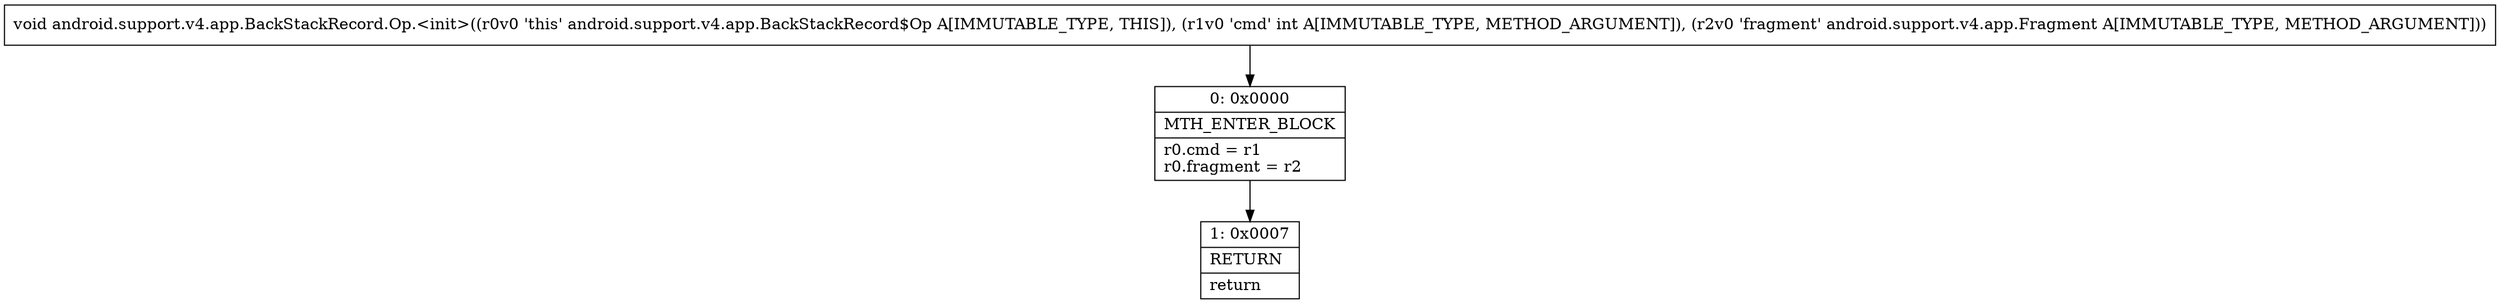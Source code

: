 digraph "CFG forandroid.support.v4.app.BackStackRecord.Op.\<init\>(ILandroid\/support\/v4\/app\/Fragment;)V" {
Node_0 [shape=record,label="{0\:\ 0x0000|MTH_ENTER_BLOCK\l|r0.cmd = r1\lr0.fragment = r2\l}"];
Node_1 [shape=record,label="{1\:\ 0x0007|RETURN\l|return\l}"];
MethodNode[shape=record,label="{void android.support.v4.app.BackStackRecord.Op.\<init\>((r0v0 'this' android.support.v4.app.BackStackRecord$Op A[IMMUTABLE_TYPE, THIS]), (r1v0 'cmd' int A[IMMUTABLE_TYPE, METHOD_ARGUMENT]), (r2v0 'fragment' android.support.v4.app.Fragment A[IMMUTABLE_TYPE, METHOD_ARGUMENT])) }"];
MethodNode -> Node_0;
Node_0 -> Node_1;
}

